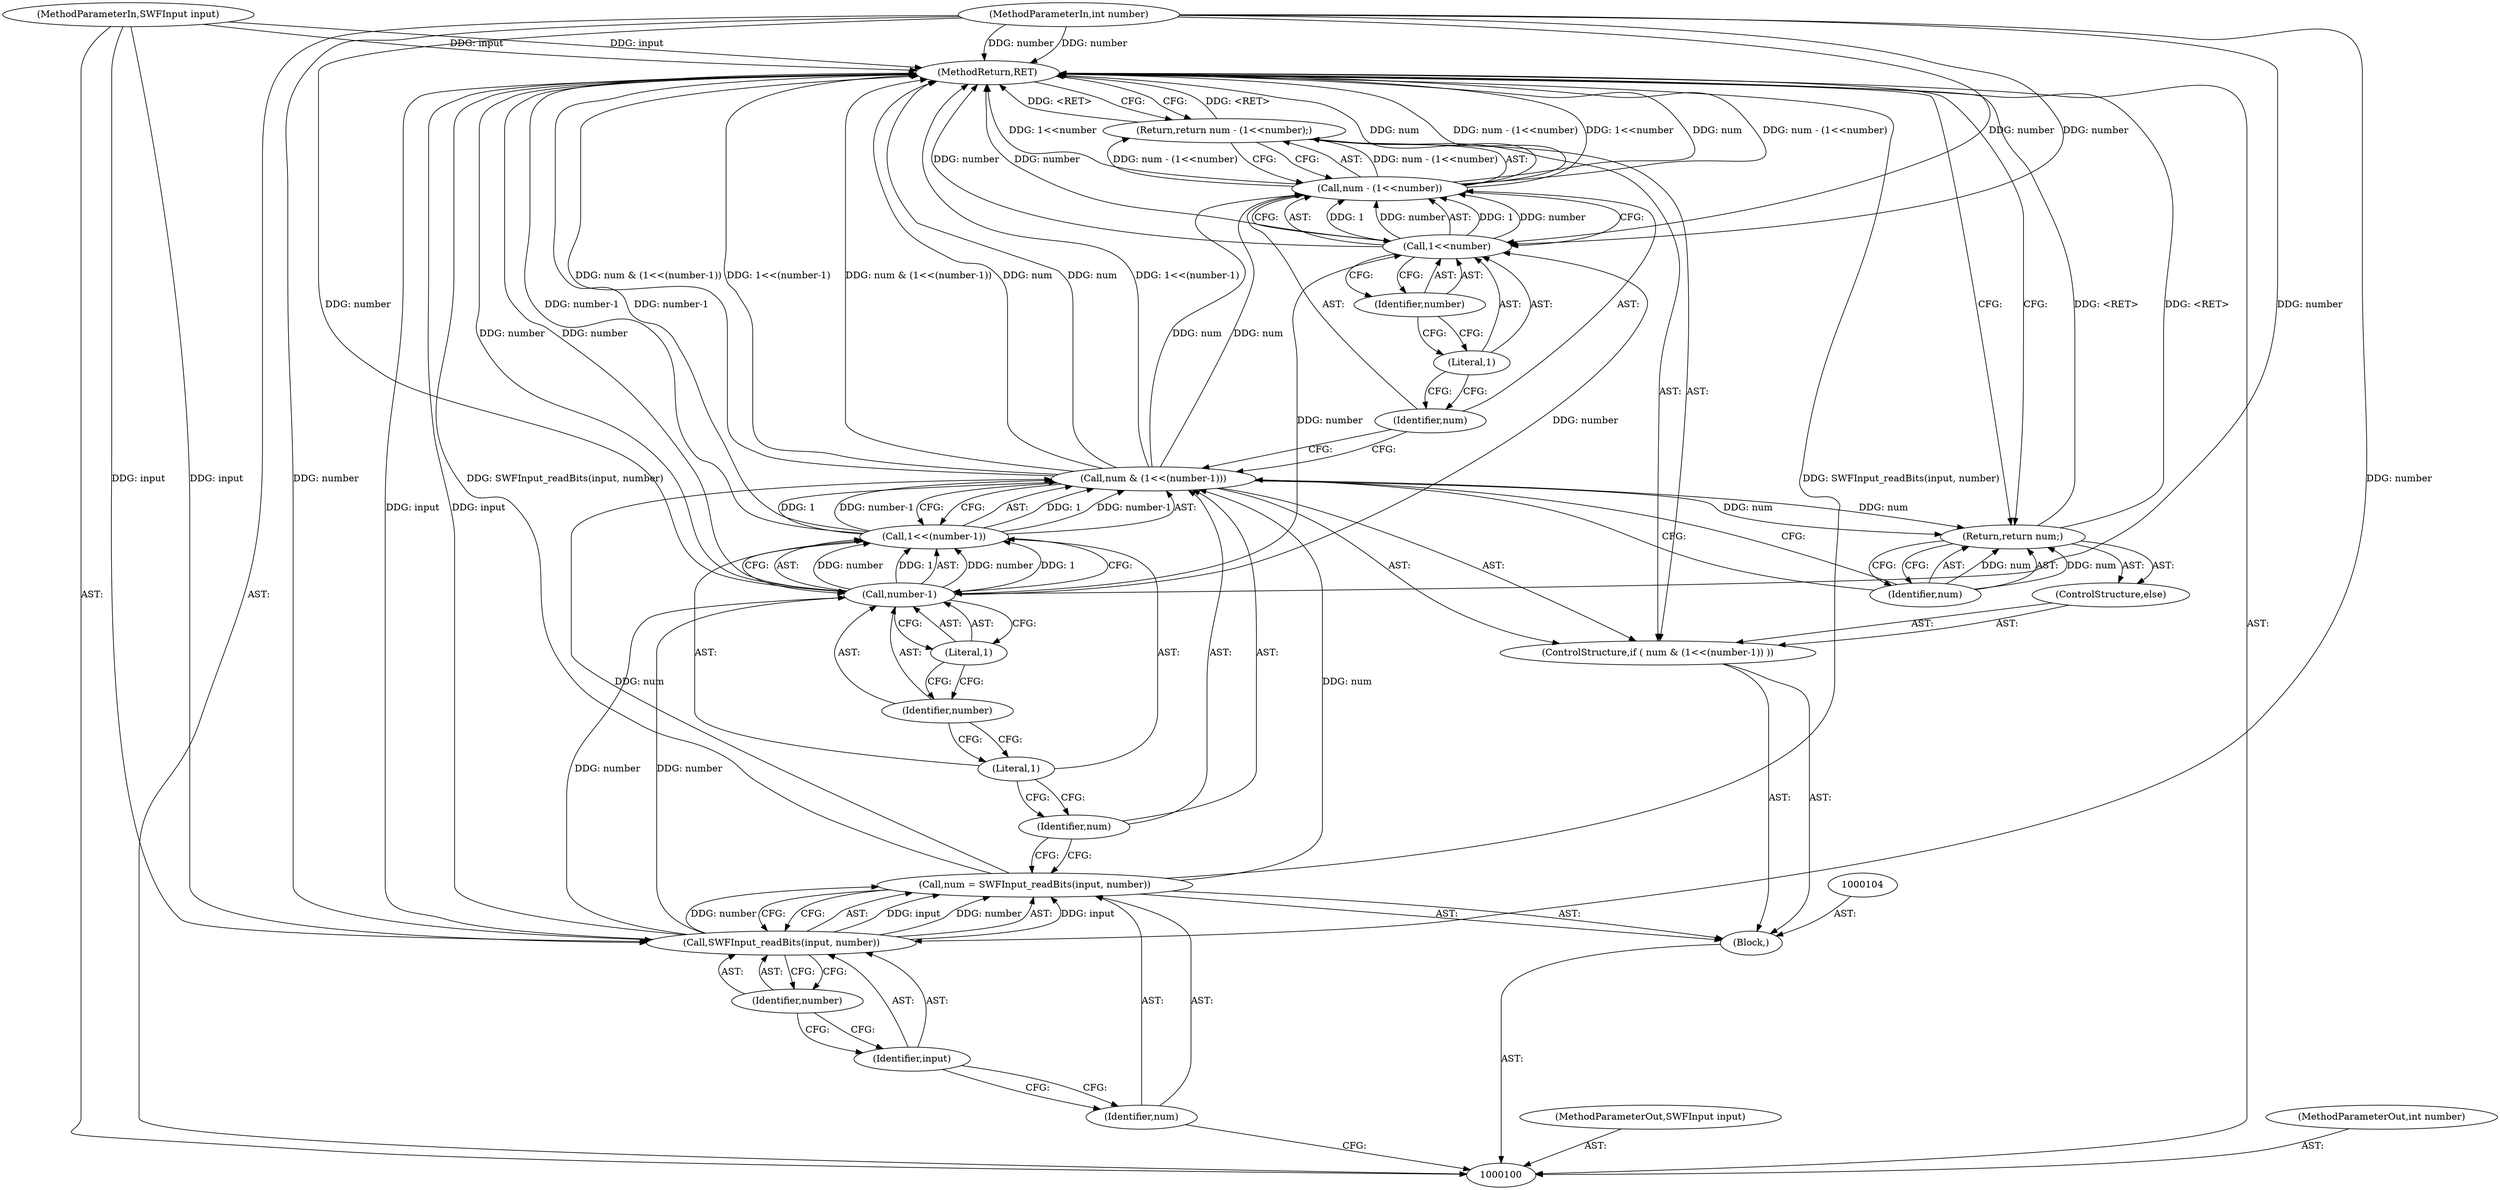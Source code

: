digraph "1_libming_2223f7a1e431455a1411bee77c90db94a6f8e8fe" {
"1000127" [label="(MethodReturn,RET)"];
"1000101" [label="(MethodParameterIn,SWFInput input)"];
"1000157" [label="(MethodParameterOut,SWFInput input)"];
"1000102" [label="(MethodParameterIn,int number)"];
"1000158" [label="(MethodParameterOut,int number)"];
"1000103" [label="(Block,)"];
"1000107" [label="(Call,SWFInput_readBits(input, number))"];
"1000108" [label="(Identifier,input)"];
"1000109" [label="(Identifier,number)"];
"1000105" [label="(Call,num = SWFInput_readBits(input, number))"];
"1000106" [label="(Identifier,num)"];
"1000110" [label="(ControlStructure,if ( num & (1<<(number-1)) ))"];
"1000113" [label="(Call,1<<(number-1))"];
"1000114" [label="(Literal,1)"];
"1000115" [label="(Call,number-1)"];
"1000116" [label="(Identifier,number)"];
"1000117" [label="(Literal,1)"];
"1000111" [label="(Call,num & (1<<(number-1)))"];
"1000112" [label="(Identifier,num)"];
"1000119" [label="(Call,num - (1<<number))"];
"1000120" [label="(Identifier,num)"];
"1000121" [label="(Call,1<<number)"];
"1000122" [label="(Literal,1)"];
"1000123" [label="(Identifier,number)"];
"1000118" [label="(Return,return num - (1<<number);)"];
"1000124" [label="(ControlStructure,else)"];
"1000126" [label="(Identifier,num)"];
"1000125" [label="(Return,return num;)"];
"1000127" -> "1000100"  [label="AST: "];
"1000127" -> "1000118"  [label="CFG: "];
"1000127" -> "1000125"  [label="CFG: "];
"1000118" -> "1000127"  [label="DDG: <RET>"];
"1000107" -> "1000127"  [label="DDG: input"];
"1000105" -> "1000127"  [label="DDG: SWFInput_readBits(input, number)"];
"1000121" -> "1000127"  [label="DDG: number"];
"1000119" -> "1000127"  [label="DDG: num - (1<<number)"];
"1000119" -> "1000127"  [label="DDG: 1<<number"];
"1000119" -> "1000127"  [label="DDG: num"];
"1000113" -> "1000127"  [label="DDG: number-1"];
"1000102" -> "1000127"  [label="DDG: number"];
"1000111" -> "1000127"  [label="DDG: num"];
"1000111" -> "1000127"  [label="DDG: 1<<(number-1)"];
"1000111" -> "1000127"  [label="DDG: num & (1<<(number-1))"];
"1000101" -> "1000127"  [label="DDG: input"];
"1000115" -> "1000127"  [label="DDG: number"];
"1000125" -> "1000127"  [label="DDG: <RET>"];
"1000101" -> "1000100"  [label="AST: "];
"1000101" -> "1000127"  [label="DDG: input"];
"1000101" -> "1000107"  [label="DDG: input"];
"1000157" -> "1000100"  [label="AST: "];
"1000102" -> "1000100"  [label="AST: "];
"1000102" -> "1000127"  [label="DDG: number"];
"1000102" -> "1000107"  [label="DDG: number"];
"1000102" -> "1000115"  [label="DDG: number"];
"1000102" -> "1000121"  [label="DDG: number"];
"1000158" -> "1000100"  [label="AST: "];
"1000103" -> "1000100"  [label="AST: "];
"1000104" -> "1000103"  [label="AST: "];
"1000105" -> "1000103"  [label="AST: "];
"1000110" -> "1000103"  [label="AST: "];
"1000107" -> "1000105"  [label="AST: "];
"1000107" -> "1000109"  [label="CFG: "];
"1000108" -> "1000107"  [label="AST: "];
"1000109" -> "1000107"  [label="AST: "];
"1000105" -> "1000107"  [label="CFG: "];
"1000107" -> "1000127"  [label="DDG: input"];
"1000107" -> "1000105"  [label="DDG: input"];
"1000107" -> "1000105"  [label="DDG: number"];
"1000101" -> "1000107"  [label="DDG: input"];
"1000102" -> "1000107"  [label="DDG: number"];
"1000107" -> "1000115"  [label="DDG: number"];
"1000108" -> "1000107"  [label="AST: "];
"1000108" -> "1000106"  [label="CFG: "];
"1000109" -> "1000108"  [label="CFG: "];
"1000109" -> "1000107"  [label="AST: "];
"1000109" -> "1000108"  [label="CFG: "];
"1000107" -> "1000109"  [label="CFG: "];
"1000105" -> "1000103"  [label="AST: "];
"1000105" -> "1000107"  [label="CFG: "];
"1000106" -> "1000105"  [label="AST: "];
"1000107" -> "1000105"  [label="AST: "];
"1000112" -> "1000105"  [label="CFG: "];
"1000105" -> "1000127"  [label="DDG: SWFInput_readBits(input, number)"];
"1000107" -> "1000105"  [label="DDG: input"];
"1000107" -> "1000105"  [label="DDG: number"];
"1000105" -> "1000111"  [label="DDG: num"];
"1000106" -> "1000105"  [label="AST: "];
"1000106" -> "1000100"  [label="CFG: "];
"1000108" -> "1000106"  [label="CFG: "];
"1000110" -> "1000103"  [label="AST: "];
"1000111" -> "1000110"  [label="AST: "];
"1000118" -> "1000110"  [label="AST: "];
"1000124" -> "1000110"  [label="AST: "];
"1000113" -> "1000111"  [label="AST: "];
"1000113" -> "1000115"  [label="CFG: "];
"1000114" -> "1000113"  [label="AST: "];
"1000115" -> "1000113"  [label="AST: "];
"1000111" -> "1000113"  [label="CFG: "];
"1000113" -> "1000127"  [label="DDG: number-1"];
"1000113" -> "1000111"  [label="DDG: 1"];
"1000113" -> "1000111"  [label="DDG: number-1"];
"1000115" -> "1000113"  [label="DDG: number"];
"1000115" -> "1000113"  [label="DDG: 1"];
"1000114" -> "1000113"  [label="AST: "];
"1000114" -> "1000112"  [label="CFG: "];
"1000116" -> "1000114"  [label="CFG: "];
"1000115" -> "1000113"  [label="AST: "];
"1000115" -> "1000117"  [label="CFG: "];
"1000116" -> "1000115"  [label="AST: "];
"1000117" -> "1000115"  [label="AST: "];
"1000113" -> "1000115"  [label="CFG: "];
"1000115" -> "1000127"  [label="DDG: number"];
"1000115" -> "1000113"  [label="DDG: number"];
"1000115" -> "1000113"  [label="DDG: 1"];
"1000107" -> "1000115"  [label="DDG: number"];
"1000102" -> "1000115"  [label="DDG: number"];
"1000115" -> "1000121"  [label="DDG: number"];
"1000116" -> "1000115"  [label="AST: "];
"1000116" -> "1000114"  [label="CFG: "];
"1000117" -> "1000116"  [label="CFG: "];
"1000117" -> "1000115"  [label="AST: "];
"1000117" -> "1000116"  [label="CFG: "];
"1000115" -> "1000117"  [label="CFG: "];
"1000111" -> "1000110"  [label="AST: "];
"1000111" -> "1000113"  [label="CFG: "];
"1000112" -> "1000111"  [label="AST: "];
"1000113" -> "1000111"  [label="AST: "];
"1000120" -> "1000111"  [label="CFG: "];
"1000126" -> "1000111"  [label="CFG: "];
"1000111" -> "1000127"  [label="DDG: num"];
"1000111" -> "1000127"  [label="DDG: 1<<(number-1)"];
"1000111" -> "1000127"  [label="DDG: num & (1<<(number-1))"];
"1000105" -> "1000111"  [label="DDG: num"];
"1000113" -> "1000111"  [label="DDG: 1"];
"1000113" -> "1000111"  [label="DDG: number-1"];
"1000111" -> "1000119"  [label="DDG: num"];
"1000111" -> "1000125"  [label="DDG: num"];
"1000112" -> "1000111"  [label="AST: "];
"1000112" -> "1000105"  [label="CFG: "];
"1000114" -> "1000112"  [label="CFG: "];
"1000119" -> "1000118"  [label="AST: "];
"1000119" -> "1000121"  [label="CFG: "];
"1000120" -> "1000119"  [label="AST: "];
"1000121" -> "1000119"  [label="AST: "];
"1000118" -> "1000119"  [label="CFG: "];
"1000119" -> "1000127"  [label="DDG: num - (1<<number)"];
"1000119" -> "1000127"  [label="DDG: 1<<number"];
"1000119" -> "1000127"  [label="DDG: num"];
"1000119" -> "1000118"  [label="DDG: num - (1<<number)"];
"1000111" -> "1000119"  [label="DDG: num"];
"1000121" -> "1000119"  [label="DDG: 1"];
"1000121" -> "1000119"  [label="DDG: number"];
"1000120" -> "1000119"  [label="AST: "];
"1000120" -> "1000111"  [label="CFG: "];
"1000122" -> "1000120"  [label="CFG: "];
"1000121" -> "1000119"  [label="AST: "];
"1000121" -> "1000123"  [label="CFG: "];
"1000122" -> "1000121"  [label="AST: "];
"1000123" -> "1000121"  [label="AST: "];
"1000119" -> "1000121"  [label="CFG: "];
"1000121" -> "1000127"  [label="DDG: number"];
"1000121" -> "1000119"  [label="DDG: 1"];
"1000121" -> "1000119"  [label="DDG: number"];
"1000115" -> "1000121"  [label="DDG: number"];
"1000102" -> "1000121"  [label="DDG: number"];
"1000122" -> "1000121"  [label="AST: "];
"1000122" -> "1000120"  [label="CFG: "];
"1000123" -> "1000122"  [label="CFG: "];
"1000123" -> "1000121"  [label="AST: "];
"1000123" -> "1000122"  [label="CFG: "];
"1000121" -> "1000123"  [label="CFG: "];
"1000118" -> "1000110"  [label="AST: "];
"1000118" -> "1000119"  [label="CFG: "];
"1000119" -> "1000118"  [label="AST: "];
"1000127" -> "1000118"  [label="CFG: "];
"1000118" -> "1000127"  [label="DDG: <RET>"];
"1000119" -> "1000118"  [label="DDG: num - (1<<number)"];
"1000124" -> "1000110"  [label="AST: "];
"1000125" -> "1000124"  [label="AST: "];
"1000126" -> "1000125"  [label="AST: "];
"1000126" -> "1000111"  [label="CFG: "];
"1000125" -> "1000126"  [label="CFG: "];
"1000126" -> "1000125"  [label="DDG: num"];
"1000125" -> "1000124"  [label="AST: "];
"1000125" -> "1000126"  [label="CFG: "];
"1000126" -> "1000125"  [label="AST: "];
"1000127" -> "1000125"  [label="CFG: "];
"1000125" -> "1000127"  [label="DDG: <RET>"];
"1000126" -> "1000125"  [label="DDG: num"];
"1000111" -> "1000125"  [label="DDG: num"];
}
